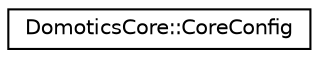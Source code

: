 digraph "Graphical Class Hierarchy"
{
 // LATEX_PDF_SIZE
  edge [fontname="Helvetica",fontsize="10",labelfontname="Helvetica",labelfontsize="10"];
  node [fontname="Helvetica",fontsize="10",shape=record];
  rankdir="LR";
  Node0 [label="DomoticsCore::CoreConfig",height=0.2,width=0.4,color="black", fillcolor="white", style="filled",URL="$structDomoticsCore_1_1CoreConfig.html",tooltip="Minimal Core configuration."];
}
